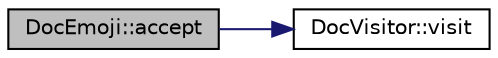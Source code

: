 digraph "DocEmoji::accept"
{
 // LATEX_PDF_SIZE
  edge [fontname="Helvetica",fontsize="10",labelfontname="Helvetica",labelfontsize="10"];
  node [fontname="Helvetica",fontsize="10",shape=record];
  rankdir="LR";
  Node1 [label="DocEmoji::accept",height=0.2,width=0.4,color="black", fillcolor="grey75", style="filled", fontcolor="black",tooltip=" "];
  Node1 -> Node2 [color="midnightblue",fontsize="10",style="solid",fontname="Helvetica"];
  Node2 [label="DocVisitor::visit",height=0.2,width=0.4,color="black", fillcolor="white", style="filled",URL="$classDocVisitor.html#aec59d1c93f82aad3569fb303f1e4d3f4",tooltip=" "];
}
